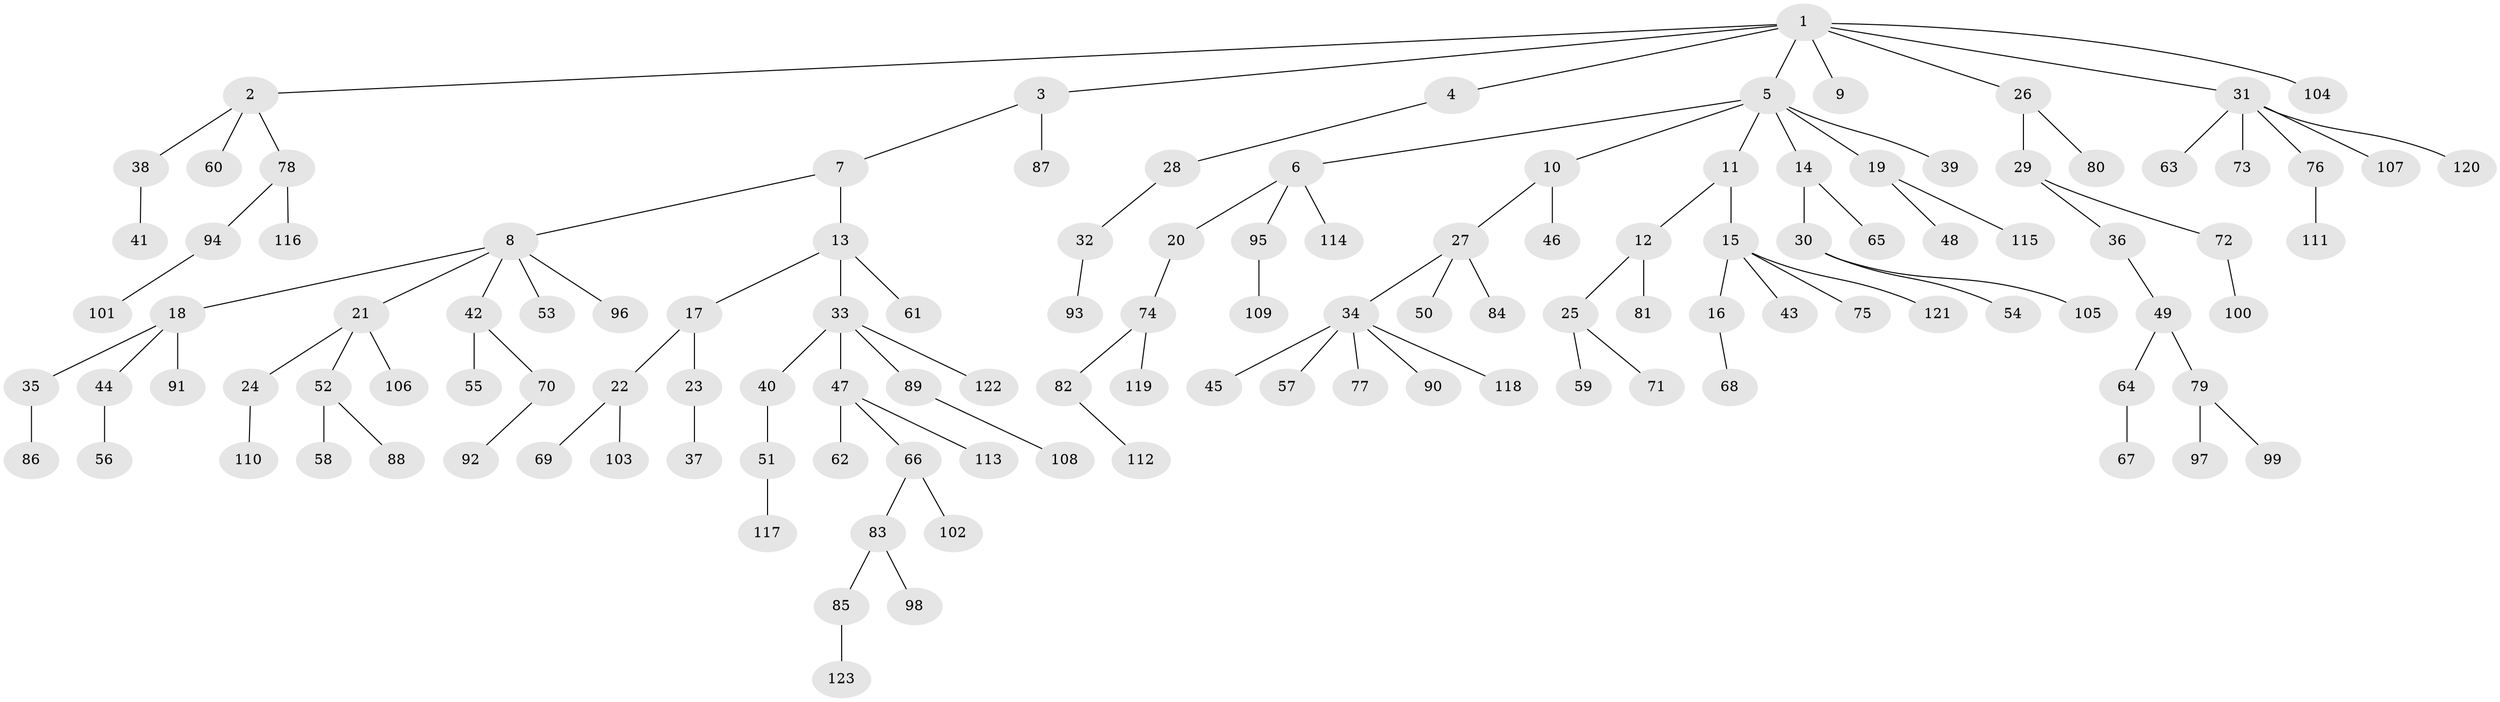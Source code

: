 // Generated by graph-tools (version 1.1) at 2025/15/03/09/25 04:15:33]
// undirected, 123 vertices, 122 edges
graph export_dot {
graph [start="1"]
  node [color=gray90,style=filled];
  1;
  2;
  3;
  4;
  5;
  6;
  7;
  8;
  9;
  10;
  11;
  12;
  13;
  14;
  15;
  16;
  17;
  18;
  19;
  20;
  21;
  22;
  23;
  24;
  25;
  26;
  27;
  28;
  29;
  30;
  31;
  32;
  33;
  34;
  35;
  36;
  37;
  38;
  39;
  40;
  41;
  42;
  43;
  44;
  45;
  46;
  47;
  48;
  49;
  50;
  51;
  52;
  53;
  54;
  55;
  56;
  57;
  58;
  59;
  60;
  61;
  62;
  63;
  64;
  65;
  66;
  67;
  68;
  69;
  70;
  71;
  72;
  73;
  74;
  75;
  76;
  77;
  78;
  79;
  80;
  81;
  82;
  83;
  84;
  85;
  86;
  87;
  88;
  89;
  90;
  91;
  92;
  93;
  94;
  95;
  96;
  97;
  98;
  99;
  100;
  101;
  102;
  103;
  104;
  105;
  106;
  107;
  108;
  109;
  110;
  111;
  112;
  113;
  114;
  115;
  116;
  117;
  118;
  119;
  120;
  121;
  122;
  123;
  1 -- 2;
  1 -- 3;
  1 -- 4;
  1 -- 5;
  1 -- 9;
  1 -- 26;
  1 -- 31;
  1 -- 104;
  2 -- 38;
  2 -- 60;
  2 -- 78;
  3 -- 7;
  3 -- 87;
  4 -- 28;
  5 -- 6;
  5 -- 10;
  5 -- 11;
  5 -- 14;
  5 -- 19;
  5 -- 39;
  6 -- 20;
  6 -- 95;
  6 -- 114;
  7 -- 8;
  7 -- 13;
  8 -- 18;
  8 -- 21;
  8 -- 42;
  8 -- 53;
  8 -- 96;
  10 -- 27;
  10 -- 46;
  11 -- 12;
  11 -- 15;
  12 -- 25;
  12 -- 81;
  13 -- 17;
  13 -- 33;
  13 -- 61;
  14 -- 30;
  14 -- 65;
  15 -- 16;
  15 -- 43;
  15 -- 75;
  15 -- 121;
  16 -- 68;
  17 -- 22;
  17 -- 23;
  18 -- 35;
  18 -- 44;
  18 -- 91;
  19 -- 48;
  19 -- 115;
  20 -- 74;
  21 -- 24;
  21 -- 52;
  21 -- 106;
  22 -- 69;
  22 -- 103;
  23 -- 37;
  24 -- 110;
  25 -- 59;
  25 -- 71;
  26 -- 29;
  26 -- 80;
  27 -- 34;
  27 -- 50;
  27 -- 84;
  28 -- 32;
  29 -- 36;
  29 -- 72;
  30 -- 54;
  30 -- 105;
  31 -- 63;
  31 -- 73;
  31 -- 76;
  31 -- 107;
  31 -- 120;
  32 -- 93;
  33 -- 40;
  33 -- 47;
  33 -- 89;
  33 -- 122;
  34 -- 45;
  34 -- 57;
  34 -- 77;
  34 -- 90;
  34 -- 118;
  35 -- 86;
  36 -- 49;
  38 -- 41;
  40 -- 51;
  42 -- 55;
  42 -- 70;
  44 -- 56;
  47 -- 62;
  47 -- 66;
  47 -- 113;
  49 -- 64;
  49 -- 79;
  51 -- 117;
  52 -- 58;
  52 -- 88;
  64 -- 67;
  66 -- 83;
  66 -- 102;
  70 -- 92;
  72 -- 100;
  74 -- 82;
  74 -- 119;
  76 -- 111;
  78 -- 94;
  78 -- 116;
  79 -- 97;
  79 -- 99;
  82 -- 112;
  83 -- 85;
  83 -- 98;
  85 -- 123;
  89 -- 108;
  94 -- 101;
  95 -- 109;
}

